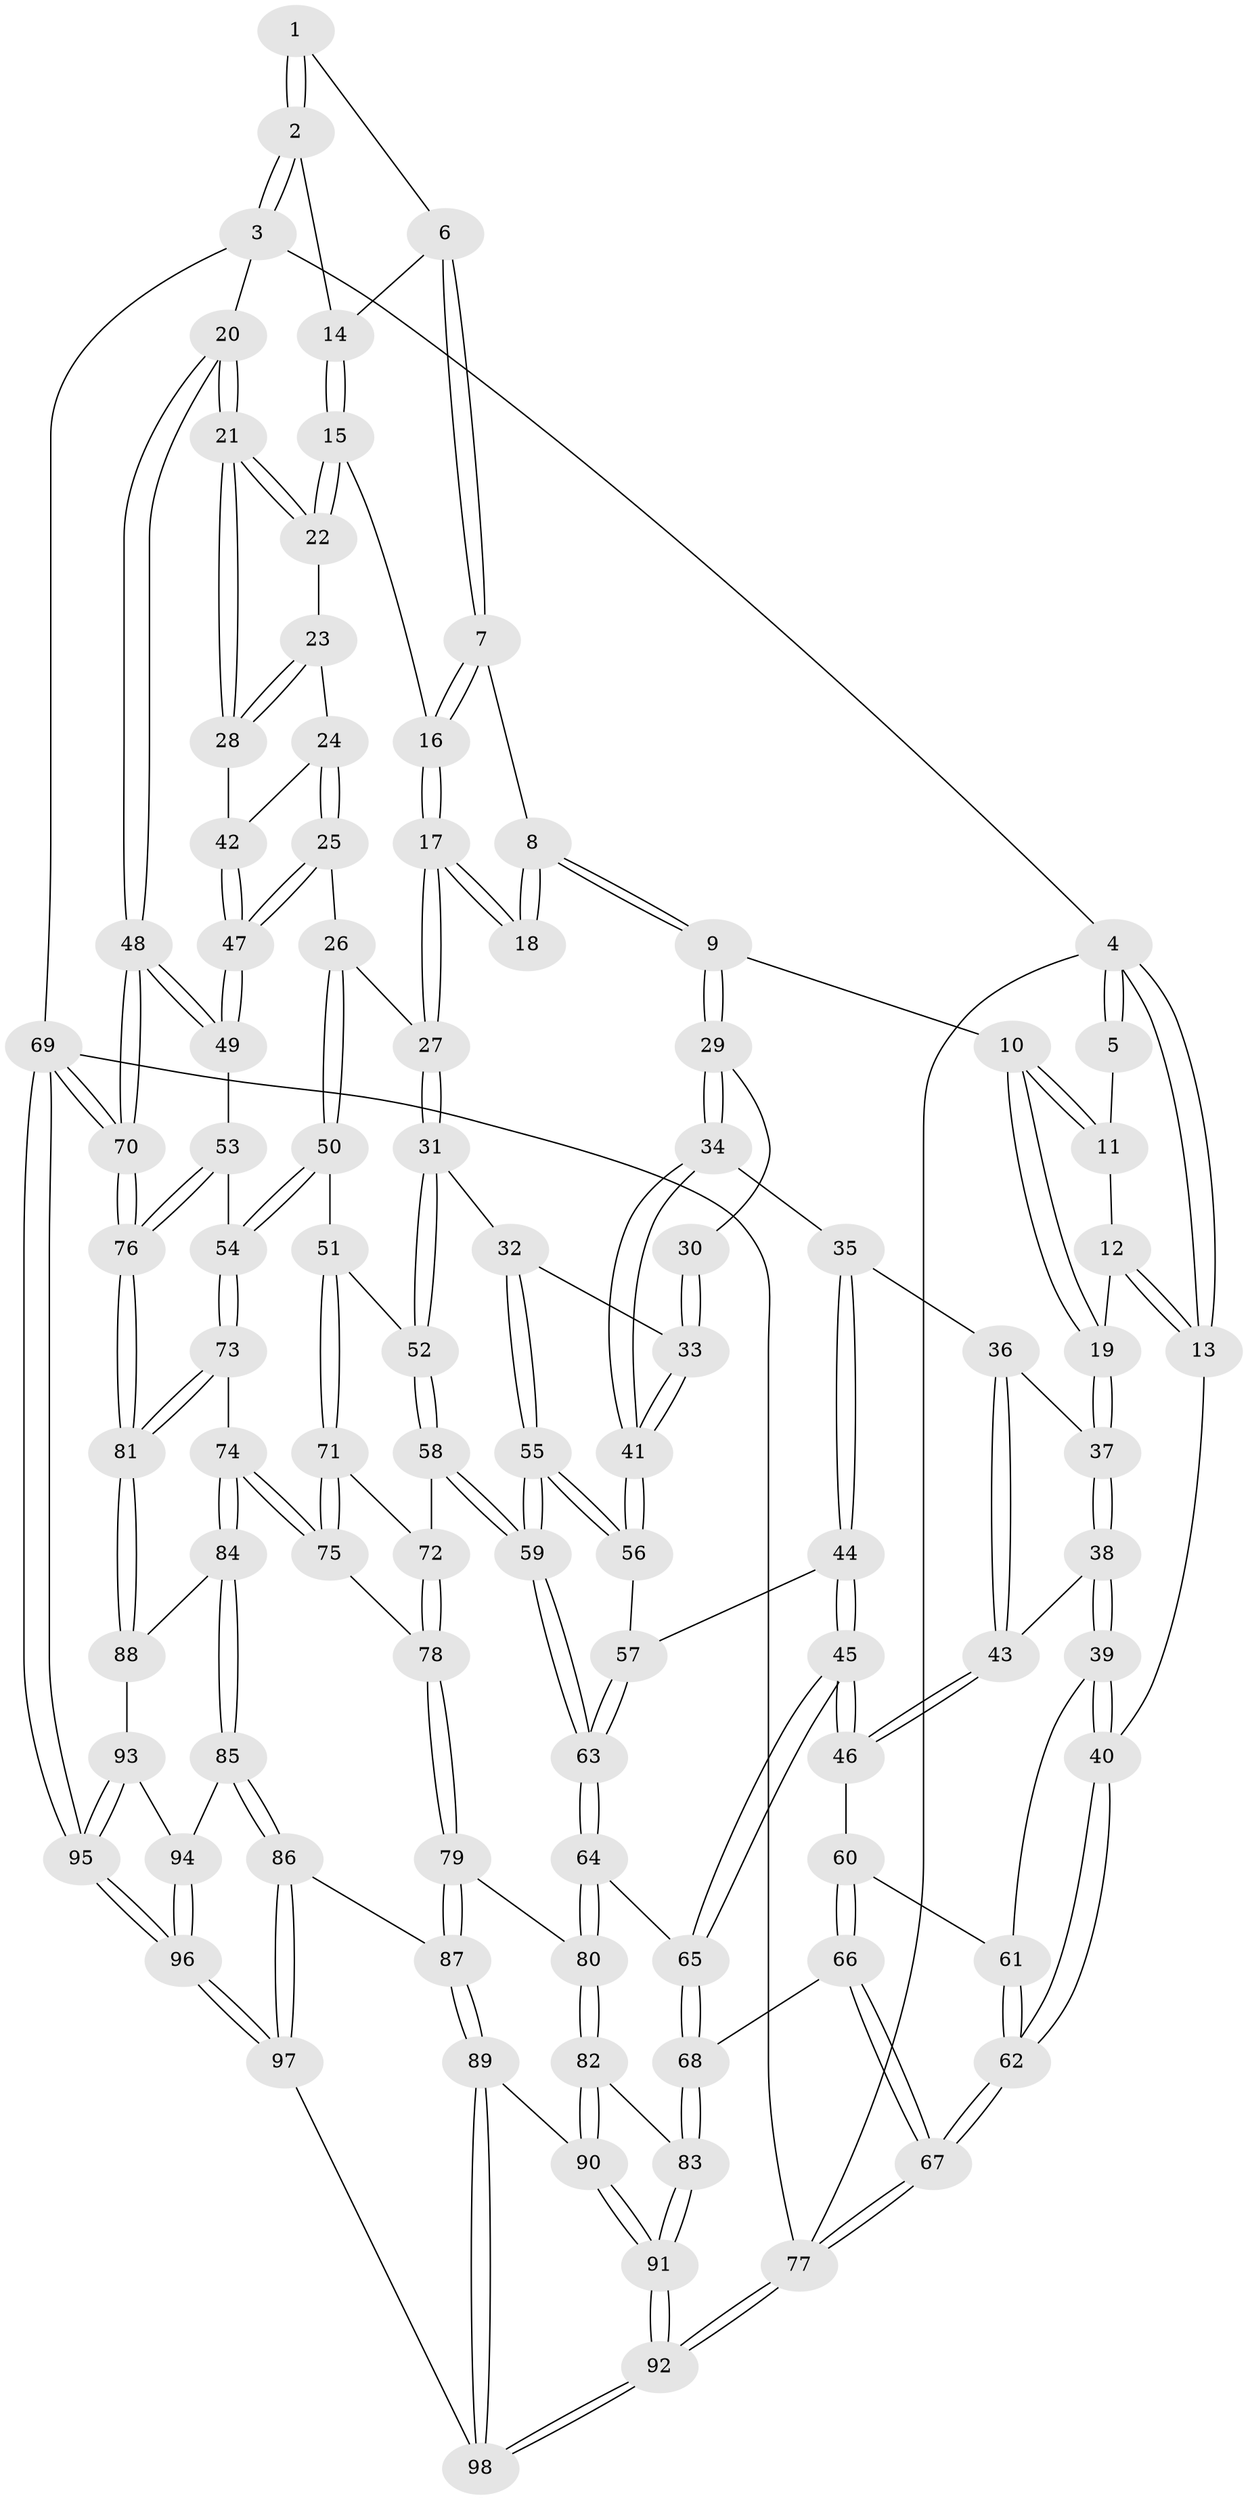 // Generated by graph-tools (version 1.1) at 2025/38/03/09/25 02:38:31]
// undirected, 98 vertices, 242 edges
graph export_dot {
graph [start="1"]
  node [color=gray90,style=filled];
  1 [pos="+0.558351492931654+0"];
  2 [pos="+1+0"];
  3 [pos="+1+0"];
  4 [pos="+0+0"];
  5 [pos="+0.2624114815025649+0"];
  6 [pos="+0.5730145283704114+0.010382044956914797"];
  7 [pos="+0.5711488796216287+0.06931524896341569"];
  8 [pos="+0.48749597890761787+0.10557101678577453"];
  9 [pos="+0.3577325702065058+0.13481219730455218"];
  10 [pos="+0.3051049899394302+0.0824174327202675"];
  11 [pos="+0.26281116182577685+0"];
  12 [pos="+0.05091769266295127+0.1129439908778312"];
  13 [pos="+0+0"];
  14 [pos="+0.7962455407383264+0.01196817737151773"];
  15 [pos="+0.725510979172111+0.12105568951607222"];
  16 [pos="+0.6109215691049885+0.1048519750785024"];
  17 [pos="+0.5883464560269532+0.259873565493032"];
  18 [pos="+0.5354410470585552+0.2400366493379846"];
  19 [pos="+0.13379246832585745+0.18178520529775014"];
  20 [pos="+1+0.16805886887236393"];
  21 [pos="+0.9605703547516903+0.2210657457819437"];
  22 [pos="+0.7260210777362587+0.12205236222405465"];
  23 [pos="+0.7274473690066671+0.17713365311614843"];
  24 [pos="+0.7156330892933997+0.26043533643217526"];
  25 [pos="+0.6850487380494589+0.2931277498561255"];
  26 [pos="+0.6614484238451851+0.29870218794934317"];
  27 [pos="+0.5955012412269632+0.2752413166659901"];
  28 [pos="+0.8840495926903728+0.2659485003012915"];
  29 [pos="+0.3637219425527818+0.17683297470322332"];
  30 [pos="+0.4812158605224839+0.2396020406858799"];
  31 [pos="+0.5234993929642288+0.3551870503397658"];
  32 [pos="+0.4805754946658994+0.3384505539957387"];
  33 [pos="+0.48039626348398334+0.33832100380871905"];
  34 [pos="+0.3428022688604762+0.2901835497770688"];
  35 [pos="+0.2304399234821417+0.3031490970264458"];
  36 [pos="+0.1542846298614572+0.26395927000208486"];
  37 [pos="+0.12905524528233647+0.21414466497311416"];
  38 [pos="+0+0.3258168311348744"];
  39 [pos="+0+0.3289237457793679"];
  40 [pos="+0+0.3334907370018626"];
  41 [pos="+0.3462829773725875+0.29860563886357466"];
  42 [pos="+0.8658126823599734+0.27967775321503896"];
  43 [pos="+0.12483020349109632+0.3556439107776758"];
  44 [pos="+0.1974197655691019+0.42859679361589414"];
  45 [pos="+0.16361200465408232+0.43643466231663397"];
  46 [pos="+0.1492897798399691+0.4324760479988904"];
  47 [pos="+0.8007599404159601+0.41465975598312926"];
  48 [pos="+1+0.38989206757775796"];
  49 [pos="+0.801234020767798+0.42409290827840906"];
  50 [pos="+0.6387978635216646+0.465221066404534"];
  51 [pos="+0.6147825017065104+0.4716509714751126"];
  52 [pos="+0.5359615128233194+0.4217143699169683"];
  53 [pos="+0.7869263039327736+0.46456059641084885"];
  54 [pos="+0.7306776595715454+0.4883523667914513"];
  55 [pos="+0.38140396083503597+0.46762013695950705"];
  56 [pos="+0.3401595984758943+0.39121267807479765"];
  57 [pos="+0.20273579117363072+0.4298069471539373"];
  58 [pos="+0.4203896167313781+0.48656388480884893"];
  59 [pos="+0.3859638618825222+0.48043190924373885"];
  60 [pos="+0.11812228321492489+0.44546778085570116"];
  61 [pos="+0.07963476596383662+0.43428796811078235"];
  62 [pos="+0+0.6011593670198012"];
  63 [pos="+0.31485356121900715+0.5630354574045423"];
  64 [pos="+0.30241828922700525+0.5971011534870438"];
  65 [pos="+0.1897349192946706+0.606716166919286"];
  66 [pos="+0+0.6890051124034999"];
  67 [pos="+0+0.6767198822812203"];
  68 [pos="+0.02827317548582487+0.7012408360499661"];
  69 [pos="+1+1"];
  70 [pos="+1+0.6848885545449566"];
  71 [pos="+0.5796230146002762+0.5472720856536604"];
  72 [pos="+0.4384717255746276+0.507535450327237"];
  73 [pos="+0.7114881206406961+0.6449819631335987"];
  74 [pos="+0.6483432347265584+0.688479204225346"];
  75 [pos="+0.5683226273953002+0.6573543085419306"];
  76 [pos="+1+0.6851296455212036"];
  77 [pos="+0+1"];
  78 [pos="+0.5059059991585957+0.6759211198055903"];
  79 [pos="+0.4650559687516067+0.7064838514037102"];
  80 [pos="+0.38298036111871964+0.7297364733978206"];
  81 [pos="+1+0.6909959040954353"];
  82 [pos="+0.3286901405261028+0.8332148082593412"];
  83 [pos="+0.14825301780943492+0.8259161635548599"];
  84 [pos="+0.6801338528922513+0.7986121605459369"];
  85 [pos="+0.6691784434553003+0.8387379924981911"];
  86 [pos="+0.6624968136813395+0.8527177780093107"];
  87 [pos="+0.549556564394183+0.8337139882401619"];
  88 [pos="+0.9182371060873409+0.7583283818291647"];
  89 [pos="+0.41084556028338226+0.979070958052317"];
  90 [pos="+0.354892287688442+0.8884696629266828"];
  91 [pos="+0.08320619897170091+1"];
  92 [pos="+0+1"];
  93 [pos="+0.8880507538100755+0.8073018933913777"];
  94 [pos="+0.8139388763165485+0.8661341916767398"];
  95 [pos="+0.8037076084021079+1"];
  96 [pos="+0.68320209239542+1"];
  97 [pos="+0.6781536524461951+1"];
  98 [pos="+0.46776572191118215+1"];
  1 -- 2;
  1 -- 2;
  1 -- 6;
  2 -- 3;
  2 -- 3;
  2 -- 14;
  3 -- 4;
  3 -- 20;
  3 -- 69;
  4 -- 5;
  4 -- 5;
  4 -- 13;
  4 -- 13;
  4 -- 77;
  5 -- 11;
  6 -- 7;
  6 -- 7;
  6 -- 14;
  7 -- 8;
  7 -- 16;
  7 -- 16;
  8 -- 9;
  8 -- 9;
  8 -- 18;
  8 -- 18;
  9 -- 10;
  9 -- 29;
  9 -- 29;
  10 -- 11;
  10 -- 11;
  10 -- 19;
  10 -- 19;
  11 -- 12;
  12 -- 13;
  12 -- 13;
  12 -- 19;
  13 -- 40;
  14 -- 15;
  14 -- 15;
  15 -- 16;
  15 -- 22;
  15 -- 22;
  16 -- 17;
  16 -- 17;
  17 -- 18;
  17 -- 18;
  17 -- 27;
  17 -- 27;
  19 -- 37;
  19 -- 37;
  20 -- 21;
  20 -- 21;
  20 -- 48;
  20 -- 48;
  21 -- 22;
  21 -- 22;
  21 -- 28;
  21 -- 28;
  22 -- 23;
  23 -- 24;
  23 -- 28;
  23 -- 28;
  24 -- 25;
  24 -- 25;
  24 -- 42;
  25 -- 26;
  25 -- 47;
  25 -- 47;
  26 -- 27;
  26 -- 50;
  26 -- 50;
  27 -- 31;
  27 -- 31;
  28 -- 42;
  29 -- 30;
  29 -- 34;
  29 -- 34;
  30 -- 33;
  30 -- 33;
  31 -- 32;
  31 -- 52;
  31 -- 52;
  32 -- 33;
  32 -- 55;
  32 -- 55;
  33 -- 41;
  33 -- 41;
  34 -- 35;
  34 -- 41;
  34 -- 41;
  35 -- 36;
  35 -- 44;
  35 -- 44;
  36 -- 37;
  36 -- 43;
  36 -- 43;
  37 -- 38;
  37 -- 38;
  38 -- 39;
  38 -- 39;
  38 -- 43;
  39 -- 40;
  39 -- 40;
  39 -- 61;
  40 -- 62;
  40 -- 62;
  41 -- 56;
  41 -- 56;
  42 -- 47;
  42 -- 47;
  43 -- 46;
  43 -- 46;
  44 -- 45;
  44 -- 45;
  44 -- 57;
  45 -- 46;
  45 -- 46;
  45 -- 65;
  45 -- 65;
  46 -- 60;
  47 -- 49;
  47 -- 49;
  48 -- 49;
  48 -- 49;
  48 -- 70;
  48 -- 70;
  49 -- 53;
  50 -- 51;
  50 -- 54;
  50 -- 54;
  51 -- 52;
  51 -- 71;
  51 -- 71;
  52 -- 58;
  52 -- 58;
  53 -- 54;
  53 -- 76;
  53 -- 76;
  54 -- 73;
  54 -- 73;
  55 -- 56;
  55 -- 56;
  55 -- 59;
  55 -- 59;
  56 -- 57;
  57 -- 63;
  57 -- 63;
  58 -- 59;
  58 -- 59;
  58 -- 72;
  59 -- 63;
  59 -- 63;
  60 -- 61;
  60 -- 66;
  60 -- 66;
  61 -- 62;
  61 -- 62;
  62 -- 67;
  62 -- 67;
  63 -- 64;
  63 -- 64;
  64 -- 65;
  64 -- 80;
  64 -- 80;
  65 -- 68;
  65 -- 68;
  66 -- 67;
  66 -- 67;
  66 -- 68;
  67 -- 77;
  67 -- 77;
  68 -- 83;
  68 -- 83;
  69 -- 70;
  69 -- 70;
  69 -- 95;
  69 -- 95;
  69 -- 77;
  70 -- 76;
  70 -- 76;
  71 -- 72;
  71 -- 75;
  71 -- 75;
  72 -- 78;
  72 -- 78;
  73 -- 74;
  73 -- 81;
  73 -- 81;
  74 -- 75;
  74 -- 75;
  74 -- 84;
  74 -- 84;
  75 -- 78;
  76 -- 81;
  76 -- 81;
  77 -- 92;
  77 -- 92;
  78 -- 79;
  78 -- 79;
  79 -- 80;
  79 -- 87;
  79 -- 87;
  80 -- 82;
  80 -- 82;
  81 -- 88;
  81 -- 88;
  82 -- 83;
  82 -- 90;
  82 -- 90;
  83 -- 91;
  83 -- 91;
  84 -- 85;
  84 -- 85;
  84 -- 88;
  85 -- 86;
  85 -- 86;
  85 -- 94;
  86 -- 87;
  86 -- 97;
  86 -- 97;
  87 -- 89;
  87 -- 89;
  88 -- 93;
  89 -- 90;
  89 -- 98;
  89 -- 98;
  90 -- 91;
  90 -- 91;
  91 -- 92;
  91 -- 92;
  92 -- 98;
  92 -- 98;
  93 -- 94;
  93 -- 95;
  93 -- 95;
  94 -- 96;
  94 -- 96;
  95 -- 96;
  95 -- 96;
  96 -- 97;
  96 -- 97;
  97 -- 98;
}
